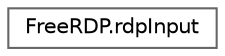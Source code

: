 digraph "Graphical Class Hierarchy"
{
 // LATEX_PDF_SIZE
  bgcolor="transparent";
  edge [fontname=Helvetica,fontsize=10,labelfontname=Helvetica,labelfontsize=10];
  node [fontname=Helvetica,fontsize=10,shape=box,height=0.2,width=0.4];
  rankdir="LR";
  Node0 [id="Node000000",label="FreeRDP.rdpInput",height=0.2,width=0.4,color="grey40", fillcolor="white", style="filled",URL="$struct_free_r_d_p_1_1rdp_input.html",tooltip=" "];
}
